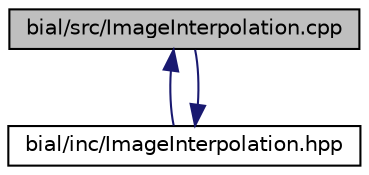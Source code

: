 digraph "bial/src/ImageInterpolation.cpp"
{
  edge [fontname="Helvetica",fontsize="10",labelfontname="Helvetica",labelfontsize="10"];
  node [fontname="Helvetica",fontsize="10",shape=record];
  Node1 [label="bial/src/ImageInterpolation.cpp",height=0.2,width=0.4,color="black", fillcolor="grey75", style="filled", fontcolor="black"];
  Node1 -> Node2 [dir="back",color="midnightblue",fontsize="10",style="solid",fontname="Helvetica"];
  Node2 [label="bial/inc/ImageInterpolation.hpp",height=0.2,width=0.4,color="black", fillcolor="white", style="filled",URL="$_image_interpolation_8hpp.html"];
  Node2 -> Node1 [dir="back",color="midnightblue",fontsize="10",style="solid",fontname="Helvetica"];
}
